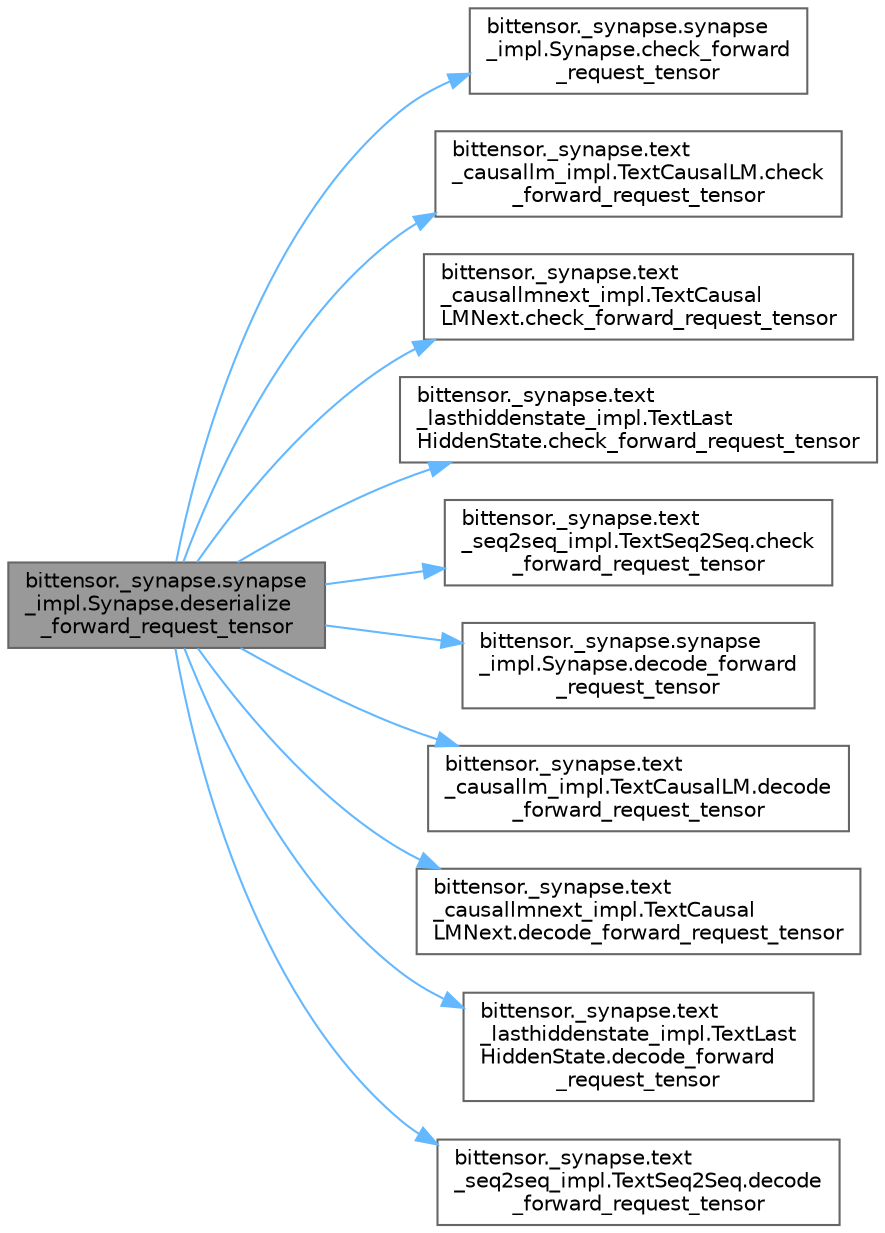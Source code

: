 digraph "bittensor._synapse.synapse_impl.Synapse.deserialize_forward_request_tensor"
{
 // LATEX_PDF_SIZE
  bgcolor="transparent";
  edge [fontname=Helvetica,fontsize=10,labelfontname=Helvetica,labelfontsize=10];
  node [fontname=Helvetica,fontsize=10,shape=box,height=0.2,width=0.4];
  rankdir="LR";
  Node1 [label="bittensor._synapse.synapse\l_impl.Synapse.deserialize\l_forward_request_tensor",height=0.2,width=0.4,color="gray40", fillcolor="grey60", style="filled", fontcolor="black",tooltip=" "];
  Node1 -> Node2 [color="steelblue1",style="solid"];
  Node2 [label="bittensor._synapse.synapse\l_impl.Synapse.check_forward\l_request_tensor",height=0.2,width=0.4,color="grey40", fillcolor="white", style="filled",URL="$classbittensor_1_1__synapse_1_1synapse__impl_1_1_synapse.html#acc3a89c693c501b031ec130b399a0931",tooltip=" "];
  Node1 -> Node3 [color="steelblue1",style="solid"];
  Node3 [label="bittensor._synapse.text\l_causallm_impl.TextCausalLM.check\l_forward_request_tensor",height=0.2,width=0.4,color="grey40", fillcolor="white", style="filled",URL="$classbittensor_1_1__synapse_1_1text__causallm__impl_1_1_text_causal_l_m.html#a5dc432638585ce3335a2d77d5f9815f2",tooltip=" "];
  Node1 -> Node4 [color="steelblue1",style="solid"];
  Node4 [label="bittensor._synapse.text\l_causallmnext_impl.TextCausal\lLMNext.check_forward_request_tensor",height=0.2,width=0.4,color="grey40", fillcolor="white", style="filled",URL="$classbittensor_1_1__synapse_1_1text__causallmnext__impl_1_1_text_causal_l_m_next.html#a2b10c975e4d1cafe30746cdaf8ecc9b3",tooltip=" "];
  Node1 -> Node5 [color="steelblue1",style="solid"];
  Node5 [label="bittensor._synapse.text\l_lasthiddenstate_impl.TextLast\lHiddenState.check_forward_request_tensor",height=0.2,width=0.4,color="grey40", fillcolor="white", style="filled",URL="$classbittensor_1_1__synapse_1_1text__lasthiddenstate__impl_1_1_text_last_hidden_state.html#a41bf482ef43d5656082153d8bcd97389",tooltip=" "];
  Node1 -> Node6 [color="steelblue1",style="solid"];
  Node6 [label="bittensor._synapse.text\l_seq2seq_impl.TextSeq2Seq.check\l_forward_request_tensor",height=0.2,width=0.4,color="grey40", fillcolor="white", style="filled",URL="$classbittensor_1_1__synapse_1_1text__seq2seq__impl_1_1_text_seq2_seq.html#a5a63364c2887517c57eb7df0498dea54",tooltip=" "];
  Node1 -> Node7 [color="steelblue1",style="solid"];
  Node7 [label="bittensor._synapse.synapse\l_impl.Synapse.decode_forward\l_request_tensor",height=0.2,width=0.4,color="grey40", fillcolor="white", style="filled",URL="$classbittensor_1_1__synapse_1_1synapse__impl_1_1_synapse.html#a054c4ee0bc9b2d26b0ffde2f5e6c6d6d",tooltip=" "];
  Node1 -> Node8 [color="steelblue1",style="solid"];
  Node8 [label="bittensor._synapse.text\l_causallm_impl.TextCausalLM.decode\l_forward_request_tensor",height=0.2,width=0.4,color="grey40", fillcolor="white", style="filled",URL="$classbittensor_1_1__synapse_1_1text__causallm__impl_1_1_text_causal_l_m.html#a7ed9c65e50fbc45b89d9238a0d211a5d",tooltip=" "];
  Node1 -> Node9 [color="steelblue1",style="solid"];
  Node9 [label="bittensor._synapse.text\l_causallmnext_impl.TextCausal\lLMNext.decode_forward_request_tensor",height=0.2,width=0.4,color="grey40", fillcolor="white", style="filled",URL="$classbittensor_1_1__synapse_1_1text__causallmnext__impl_1_1_text_causal_l_m_next.html#aa5192fcd83e968bab44da7976eaa09d3",tooltip=" "];
  Node1 -> Node10 [color="steelblue1",style="solid"];
  Node10 [label="bittensor._synapse.text\l_lasthiddenstate_impl.TextLast\lHiddenState.decode_forward\l_request_tensor",height=0.2,width=0.4,color="grey40", fillcolor="white", style="filled",URL="$classbittensor_1_1__synapse_1_1text__lasthiddenstate__impl_1_1_text_last_hidden_state.html#a7d818248d9c82db12a470011a3a23fce",tooltip=" "];
  Node1 -> Node11 [color="steelblue1",style="solid"];
  Node11 [label="bittensor._synapse.text\l_seq2seq_impl.TextSeq2Seq.decode\l_forward_request_tensor",height=0.2,width=0.4,color="grey40", fillcolor="white", style="filled",URL="$classbittensor_1_1__synapse_1_1text__seq2seq__impl_1_1_text_seq2_seq.html#ad711b70aa2fd466630fd4bc5391e3904",tooltip=" "];
}
